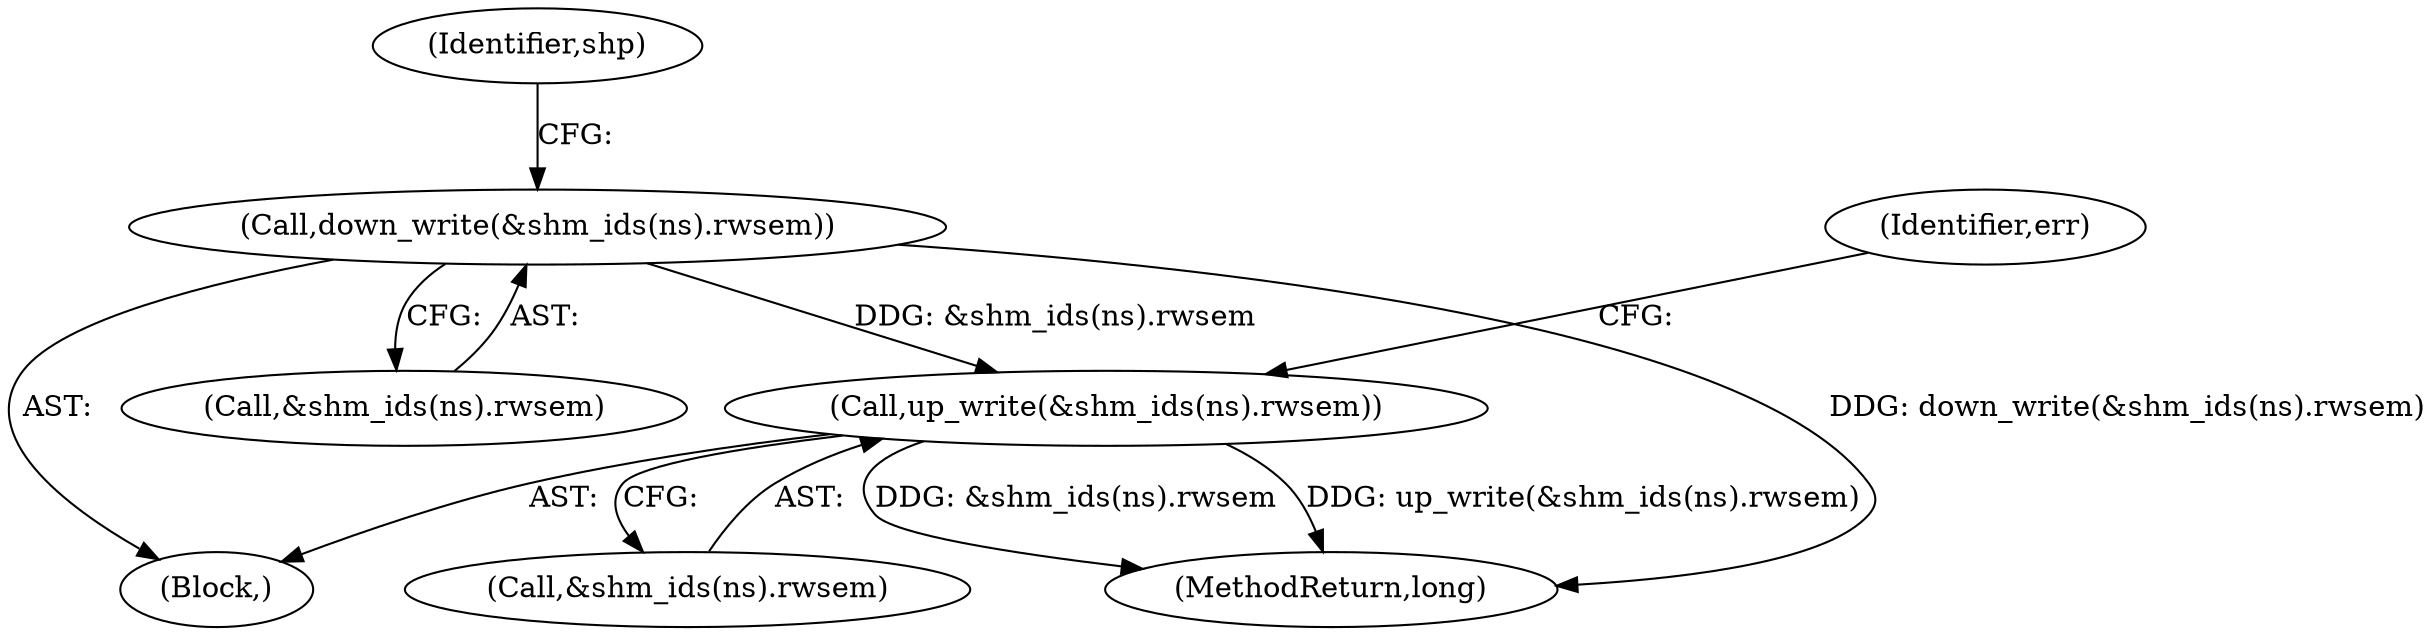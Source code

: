 digraph "0_linux_e1d35d4dc7f089e6c9c080d556feedf9c706f0c7@API" {
"1000506" [label="(Call,down_write(&shm_ids(ns).rwsem))"];
"1000531" [label="(Call,up_write(&shm_ids(ns).rwsem))"];
"1000538" [label="(Identifier,err)"];
"1000109" [label="(Block,)"];
"1000513" [label="(Identifier,shp)"];
"1000532" [label="(Call,&shm_ids(ns).rwsem)"];
"1000531" [label="(Call,up_write(&shm_ids(ns).rwsem))"];
"1000506" [label="(Call,down_write(&shm_ids(ns).rwsem))"];
"1000544" [label="(MethodReturn,long)"];
"1000507" [label="(Call,&shm_ids(ns).rwsem)"];
"1000506" -> "1000109"  [label="AST: "];
"1000506" -> "1000507"  [label="CFG: "];
"1000507" -> "1000506"  [label="AST: "];
"1000513" -> "1000506"  [label="CFG: "];
"1000506" -> "1000544"  [label="DDG: down_write(&shm_ids(ns).rwsem)"];
"1000506" -> "1000531"  [label="DDG: &shm_ids(ns).rwsem"];
"1000531" -> "1000109"  [label="AST: "];
"1000531" -> "1000532"  [label="CFG: "];
"1000532" -> "1000531"  [label="AST: "];
"1000538" -> "1000531"  [label="CFG: "];
"1000531" -> "1000544"  [label="DDG: up_write(&shm_ids(ns).rwsem)"];
"1000531" -> "1000544"  [label="DDG: &shm_ids(ns).rwsem"];
}
